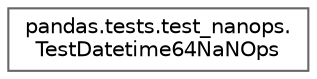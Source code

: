 digraph "Graphical Class Hierarchy"
{
 // LATEX_PDF_SIZE
  bgcolor="transparent";
  edge [fontname=Helvetica,fontsize=10,labelfontname=Helvetica,labelfontsize=10];
  node [fontname=Helvetica,fontsize=10,shape=box,height=0.2,width=0.4];
  rankdir="LR";
  Node0 [id="Node000000",label="pandas.tests.test_nanops.\lTestDatetime64NaNOps",height=0.2,width=0.4,color="grey40", fillcolor="white", style="filled",URL="$d7/d3a/classpandas_1_1tests_1_1test__nanops_1_1TestDatetime64NaNOps.html",tooltip=" "];
}
